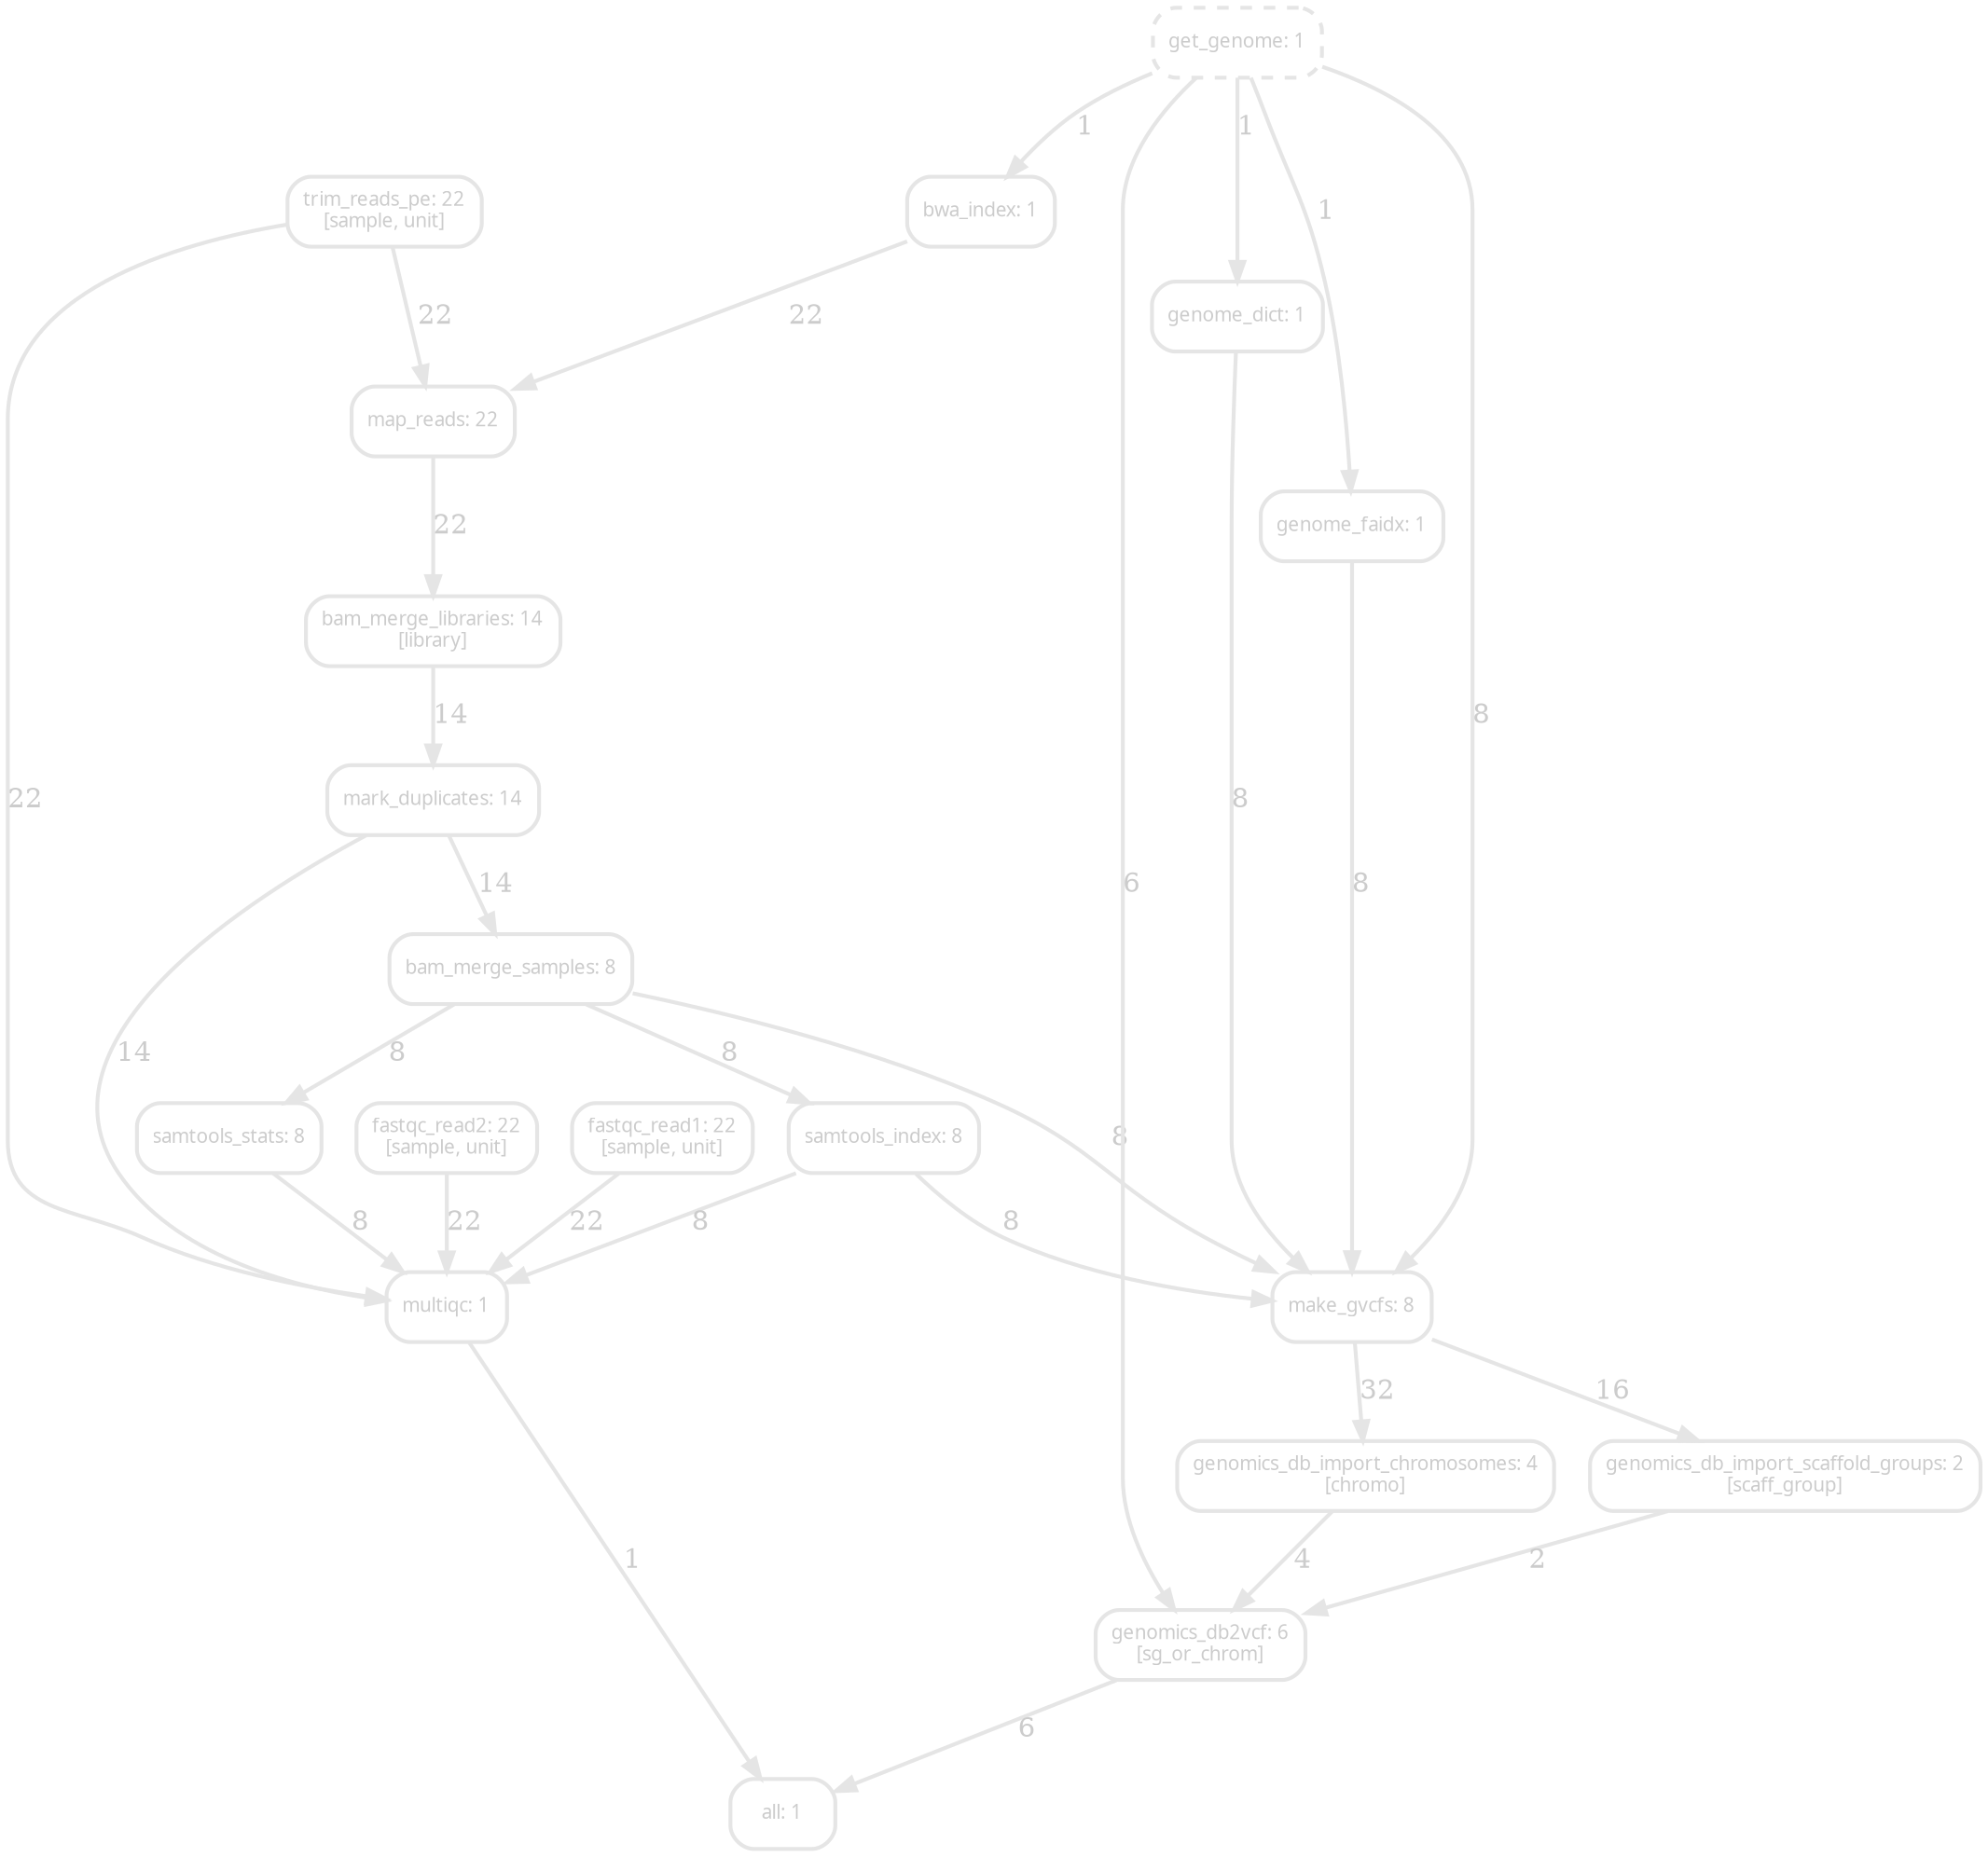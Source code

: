 digraph snakemake_dag {
    graph[bgcolor=white, margin=0];
    node[shape=box, style=rounded, fontname=sans,  color="gray90",  fontcolor="gray80",  fontsize=10, penwidth=2];
    edge[penwidth=2, color="gray90", fontcolor="gray80"];
    1[label = "bam_merge_libraries: 14\n[library]", style="rounded"];
    2[label = "bam_merge_samples: 8", style="rounded"];
    3[label = "bwa_index: 1", style="rounded"];
    4[label = "fastqc_read1: 22\n[sample, unit]", style="rounded"];
    5[label = "fastqc_read2: 22\n[sample, unit]", style="rounded"];
    6[label = "genome_dict: 1", style="rounded"];
    7[label = "genome_faidx: 1", style="rounded"];
    8[label = "genomics_db_import_chromosomes: 4\n[chromo]", style="rounded"];
    9[label = "genomics_db_import_scaffold_groups: 2\n[scaff_group]", style="rounded"];
    10[label = "genomics_db2vcf: 6\n[sg_or_chrom]", style="rounded"];
    11[label = "get_genome: 1", style="rounded,dashed"];
    12[label = "make_gvcfs: 8", style="rounded"];
    13[label = "map_reads: 22", style="rounded"];
    14[label = "mark_duplicates: 14", style="rounded"];
    15[label = "multiqc: 1", style="rounded"];
    16[label = "samtools_index: 8", style="rounded"];
    17[label = "samtools_stats: 8", style="rounded"];
    18[label = "trim_reads_pe: 22\n[sample, unit]", style="rounded"];
    19[label = "all: 1", style="rounded"];
    1 -> 14 [label = "14"];
    2 -> 12 [label = "8"];
    2 -> 16 [label = "8"];
    2 -> 17 [label = "8"];
    3 -> 13 [label = "22"];
    4 -> 15 [label = "22"];
    5 -> 15 [label = "22"];
    6 -> 12 [label = "8"];
    7 -> 12 [label = "8"];
    8 -> 10 [label = "4"];
    9 -> 10 [label = "2"];
    10 -> 19 [label = "6"];
    11 -> 3 [label = "1"];
    11 -> 6 [label = "1"];
    11 -> 7 [label = "1"];
    11 -> 10 [label = "6"];
    11 -> 12 [label = "8"];
    12 -> 8 [label = "32"];
    12 -> 9 [label = "16"];
    13 -> 1 [label = "22"];
    14 -> 2 [label = "14"];
    14 -> 15 [label = "14"];
    15 -> 19 [label = "1"];
    16 -> 12 [label = "8"];
    16 -> 15 [label = "8"];
    17 -> 15 [label = "8"];
    18 -> 13 [label = "22"];
    18 -> 15 [label = "22"];
}
